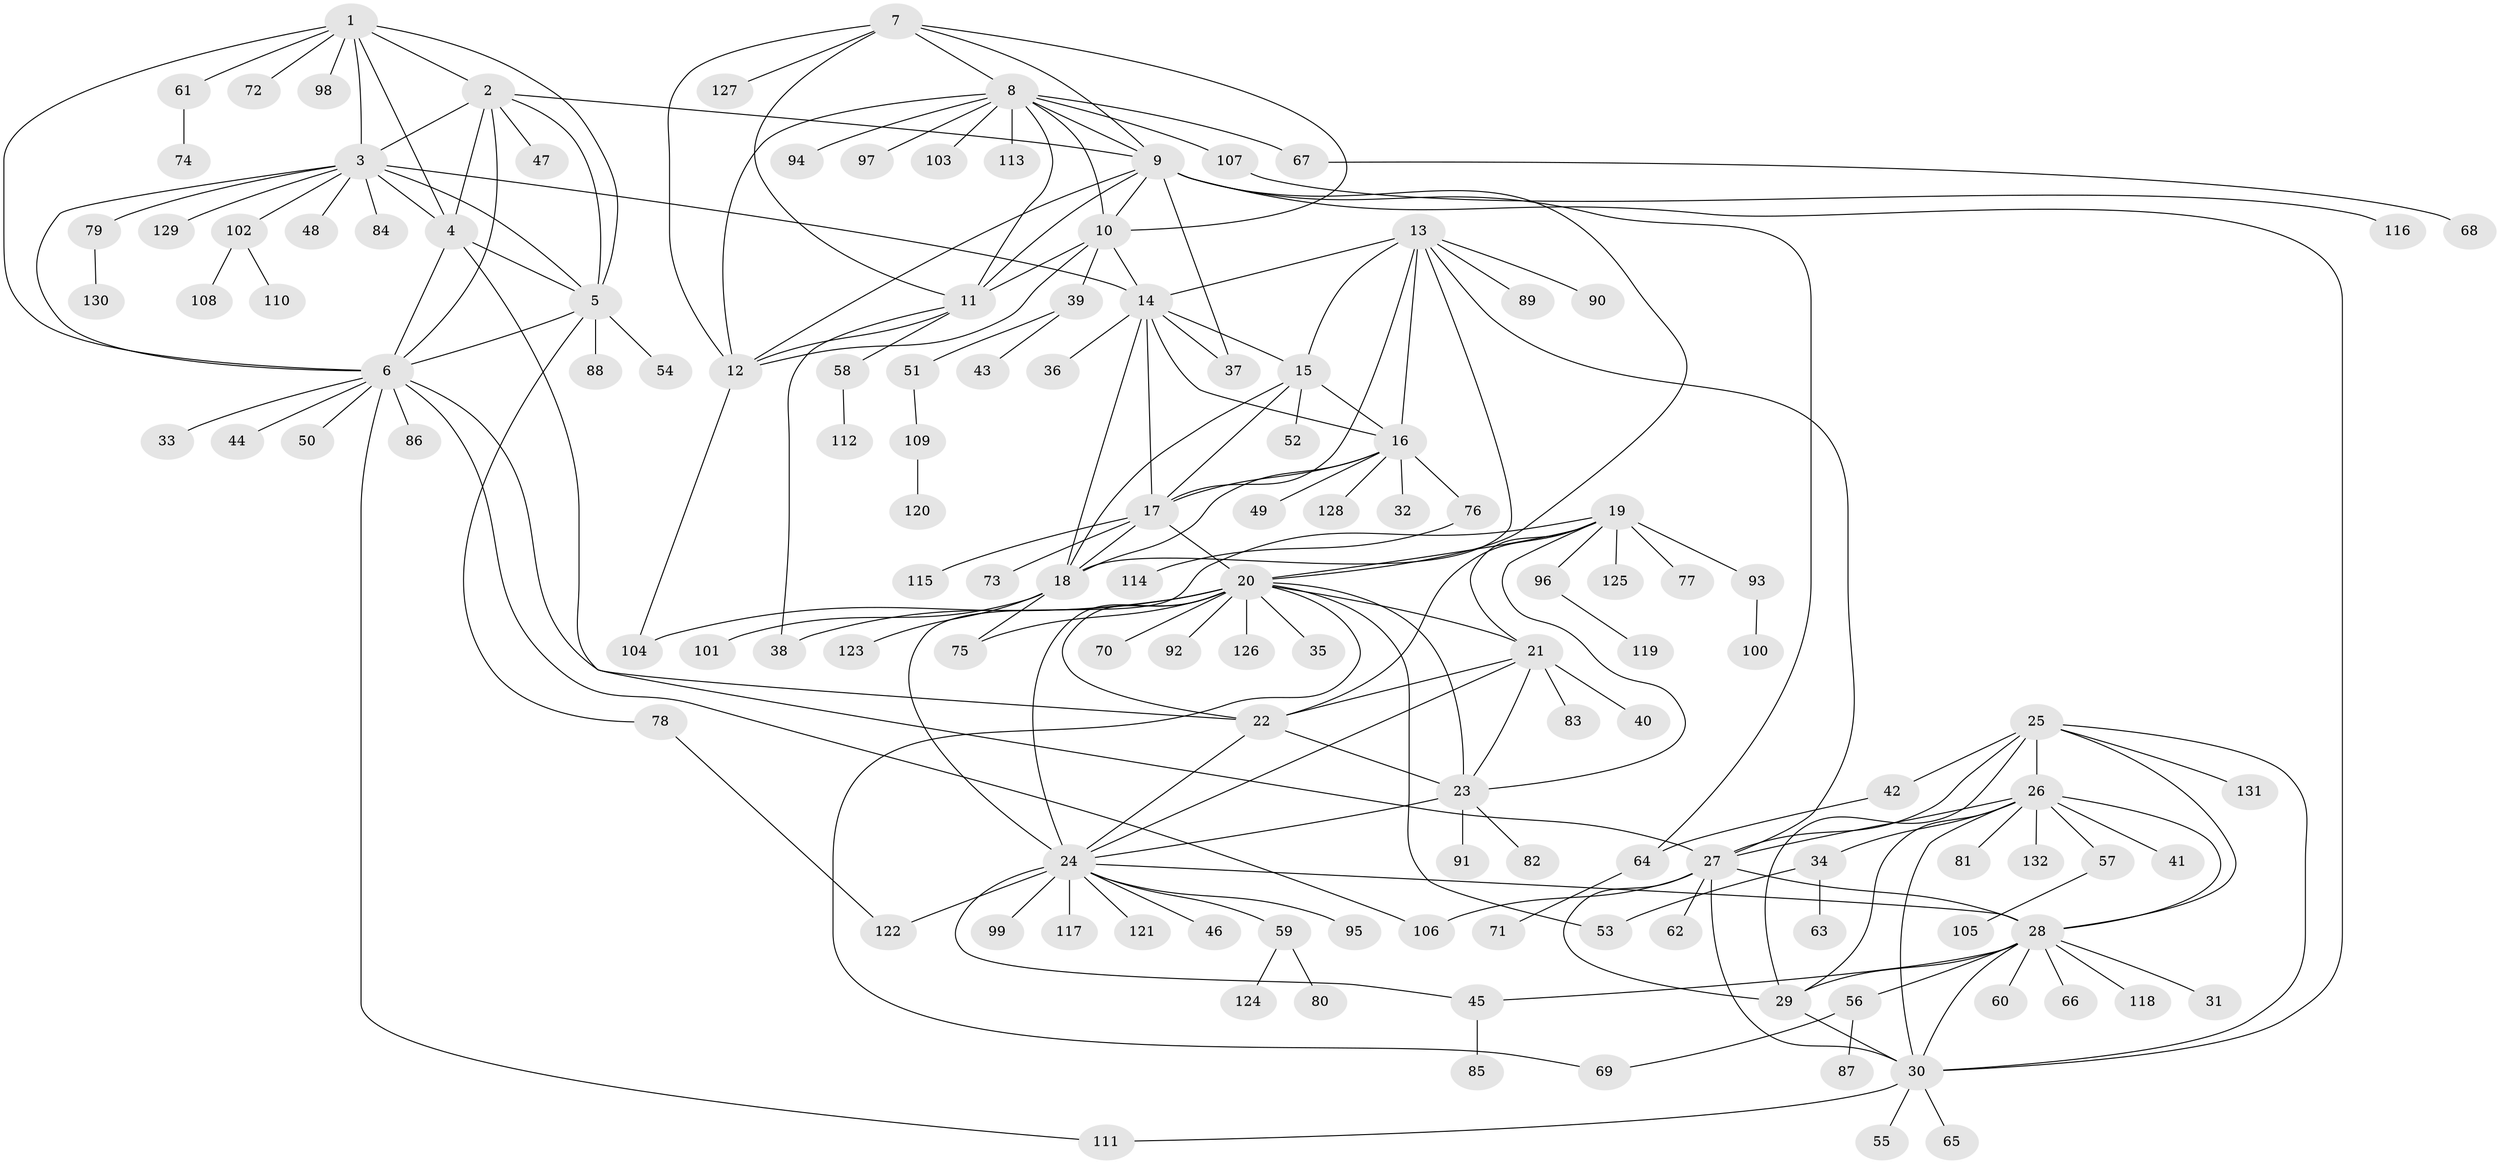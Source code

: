 // coarse degree distribution, {6: 0.029411764705882353, 13: 0.029411764705882353, 10: 0.00980392156862745, 5: 0.0392156862745098, 7: 0.0392156862745098, 9: 0.00980392156862745, 15: 0.00980392156862745, 12: 0.00980392156862745, 8: 0.0196078431372549, 17: 0.00980392156862745, 11: 0.00980392156862745, 1: 0.5980392156862745, 3: 0.0196078431372549, 2: 0.16666666666666666}
// Generated by graph-tools (version 1.1) at 2025/42/03/06/25 10:42:07]
// undirected, 132 vertices, 198 edges
graph export_dot {
graph [start="1"]
  node [color=gray90,style=filled];
  1;
  2;
  3;
  4;
  5;
  6;
  7;
  8;
  9;
  10;
  11;
  12;
  13;
  14;
  15;
  16;
  17;
  18;
  19;
  20;
  21;
  22;
  23;
  24;
  25;
  26;
  27;
  28;
  29;
  30;
  31;
  32;
  33;
  34;
  35;
  36;
  37;
  38;
  39;
  40;
  41;
  42;
  43;
  44;
  45;
  46;
  47;
  48;
  49;
  50;
  51;
  52;
  53;
  54;
  55;
  56;
  57;
  58;
  59;
  60;
  61;
  62;
  63;
  64;
  65;
  66;
  67;
  68;
  69;
  70;
  71;
  72;
  73;
  74;
  75;
  76;
  77;
  78;
  79;
  80;
  81;
  82;
  83;
  84;
  85;
  86;
  87;
  88;
  89;
  90;
  91;
  92;
  93;
  94;
  95;
  96;
  97;
  98;
  99;
  100;
  101;
  102;
  103;
  104;
  105;
  106;
  107;
  108;
  109;
  110;
  111;
  112;
  113;
  114;
  115;
  116;
  117;
  118;
  119;
  120;
  121;
  122;
  123;
  124;
  125;
  126;
  127;
  128;
  129;
  130;
  131;
  132;
  1 -- 2;
  1 -- 3;
  1 -- 4;
  1 -- 5;
  1 -- 6;
  1 -- 61;
  1 -- 72;
  1 -- 98;
  2 -- 3;
  2 -- 4;
  2 -- 5;
  2 -- 6;
  2 -- 9;
  2 -- 47;
  3 -- 4;
  3 -- 5;
  3 -- 6;
  3 -- 14;
  3 -- 48;
  3 -- 79;
  3 -- 84;
  3 -- 102;
  3 -- 129;
  4 -- 5;
  4 -- 6;
  4 -- 27;
  5 -- 6;
  5 -- 54;
  5 -- 78;
  5 -- 88;
  6 -- 22;
  6 -- 33;
  6 -- 44;
  6 -- 50;
  6 -- 86;
  6 -- 106;
  6 -- 111;
  7 -- 8;
  7 -- 9;
  7 -- 10;
  7 -- 11;
  7 -- 12;
  7 -- 127;
  8 -- 9;
  8 -- 10;
  8 -- 11;
  8 -- 12;
  8 -- 67;
  8 -- 94;
  8 -- 97;
  8 -- 103;
  8 -- 107;
  8 -- 113;
  9 -- 10;
  9 -- 11;
  9 -- 12;
  9 -- 20;
  9 -- 30;
  9 -- 37;
  9 -- 64;
  10 -- 11;
  10 -- 12;
  10 -- 14;
  10 -- 39;
  11 -- 12;
  11 -- 38;
  11 -- 58;
  12 -- 104;
  13 -- 14;
  13 -- 15;
  13 -- 16;
  13 -- 17;
  13 -- 18;
  13 -- 27;
  13 -- 89;
  13 -- 90;
  14 -- 15;
  14 -- 16;
  14 -- 17;
  14 -- 18;
  14 -- 36;
  14 -- 37;
  15 -- 16;
  15 -- 17;
  15 -- 18;
  15 -- 52;
  16 -- 17;
  16 -- 18;
  16 -- 32;
  16 -- 49;
  16 -- 76;
  16 -- 128;
  17 -- 18;
  17 -- 20;
  17 -- 73;
  17 -- 115;
  18 -- 75;
  18 -- 101;
  18 -- 123;
  19 -- 20;
  19 -- 21;
  19 -- 22;
  19 -- 23;
  19 -- 24;
  19 -- 77;
  19 -- 93;
  19 -- 96;
  19 -- 125;
  20 -- 21;
  20 -- 22;
  20 -- 23;
  20 -- 24;
  20 -- 35;
  20 -- 38;
  20 -- 53;
  20 -- 69;
  20 -- 70;
  20 -- 75;
  20 -- 92;
  20 -- 104;
  20 -- 126;
  21 -- 22;
  21 -- 23;
  21 -- 24;
  21 -- 40;
  21 -- 83;
  22 -- 23;
  22 -- 24;
  23 -- 24;
  23 -- 82;
  23 -- 91;
  24 -- 28;
  24 -- 45;
  24 -- 46;
  24 -- 59;
  24 -- 95;
  24 -- 99;
  24 -- 117;
  24 -- 121;
  24 -- 122;
  25 -- 26;
  25 -- 27;
  25 -- 28;
  25 -- 29;
  25 -- 30;
  25 -- 42;
  25 -- 131;
  26 -- 27;
  26 -- 28;
  26 -- 29;
  26 -- 30;
  26 -- 34;
  26 -- 41;
  26 -- 57;
  26 -- 81;
  26 -- 132;
  27 -- 28;
  27 -- 29;
  27 -- 30;
  27 -- 62;
  27 -- 106;
  28 -- 29;
  28 -- 30;
  28 -- 31;
  28 -- 45;
  28 -- 56;
  28 -- 60;
  28 -- 66;
  28 -- 118;
  29 -- 30;
  30 -- 55;
  30 -- 65;
  30 -- 111;
  34 -- 53;
  34 -- 63;
  39 -- 43;
  39 -- 51;
  42 -- 64;
  45 -- 85;
  51 -- 109;
  56 -- 69;
  56 -- 87;
  57 -- 105;
  58 -- 112;
  59 -- 80;
  59 -- 124;
  61 -- 74;
  64 -- 71;
  67 -- 68;
  76 -- 114;
  78 -- 122;
  79 -- 130;
  93 -- 100;
  96 -- 119;
  102 -- 108;
  102 -- 110;
  107 -- 116;
  109 -- 120;
}
